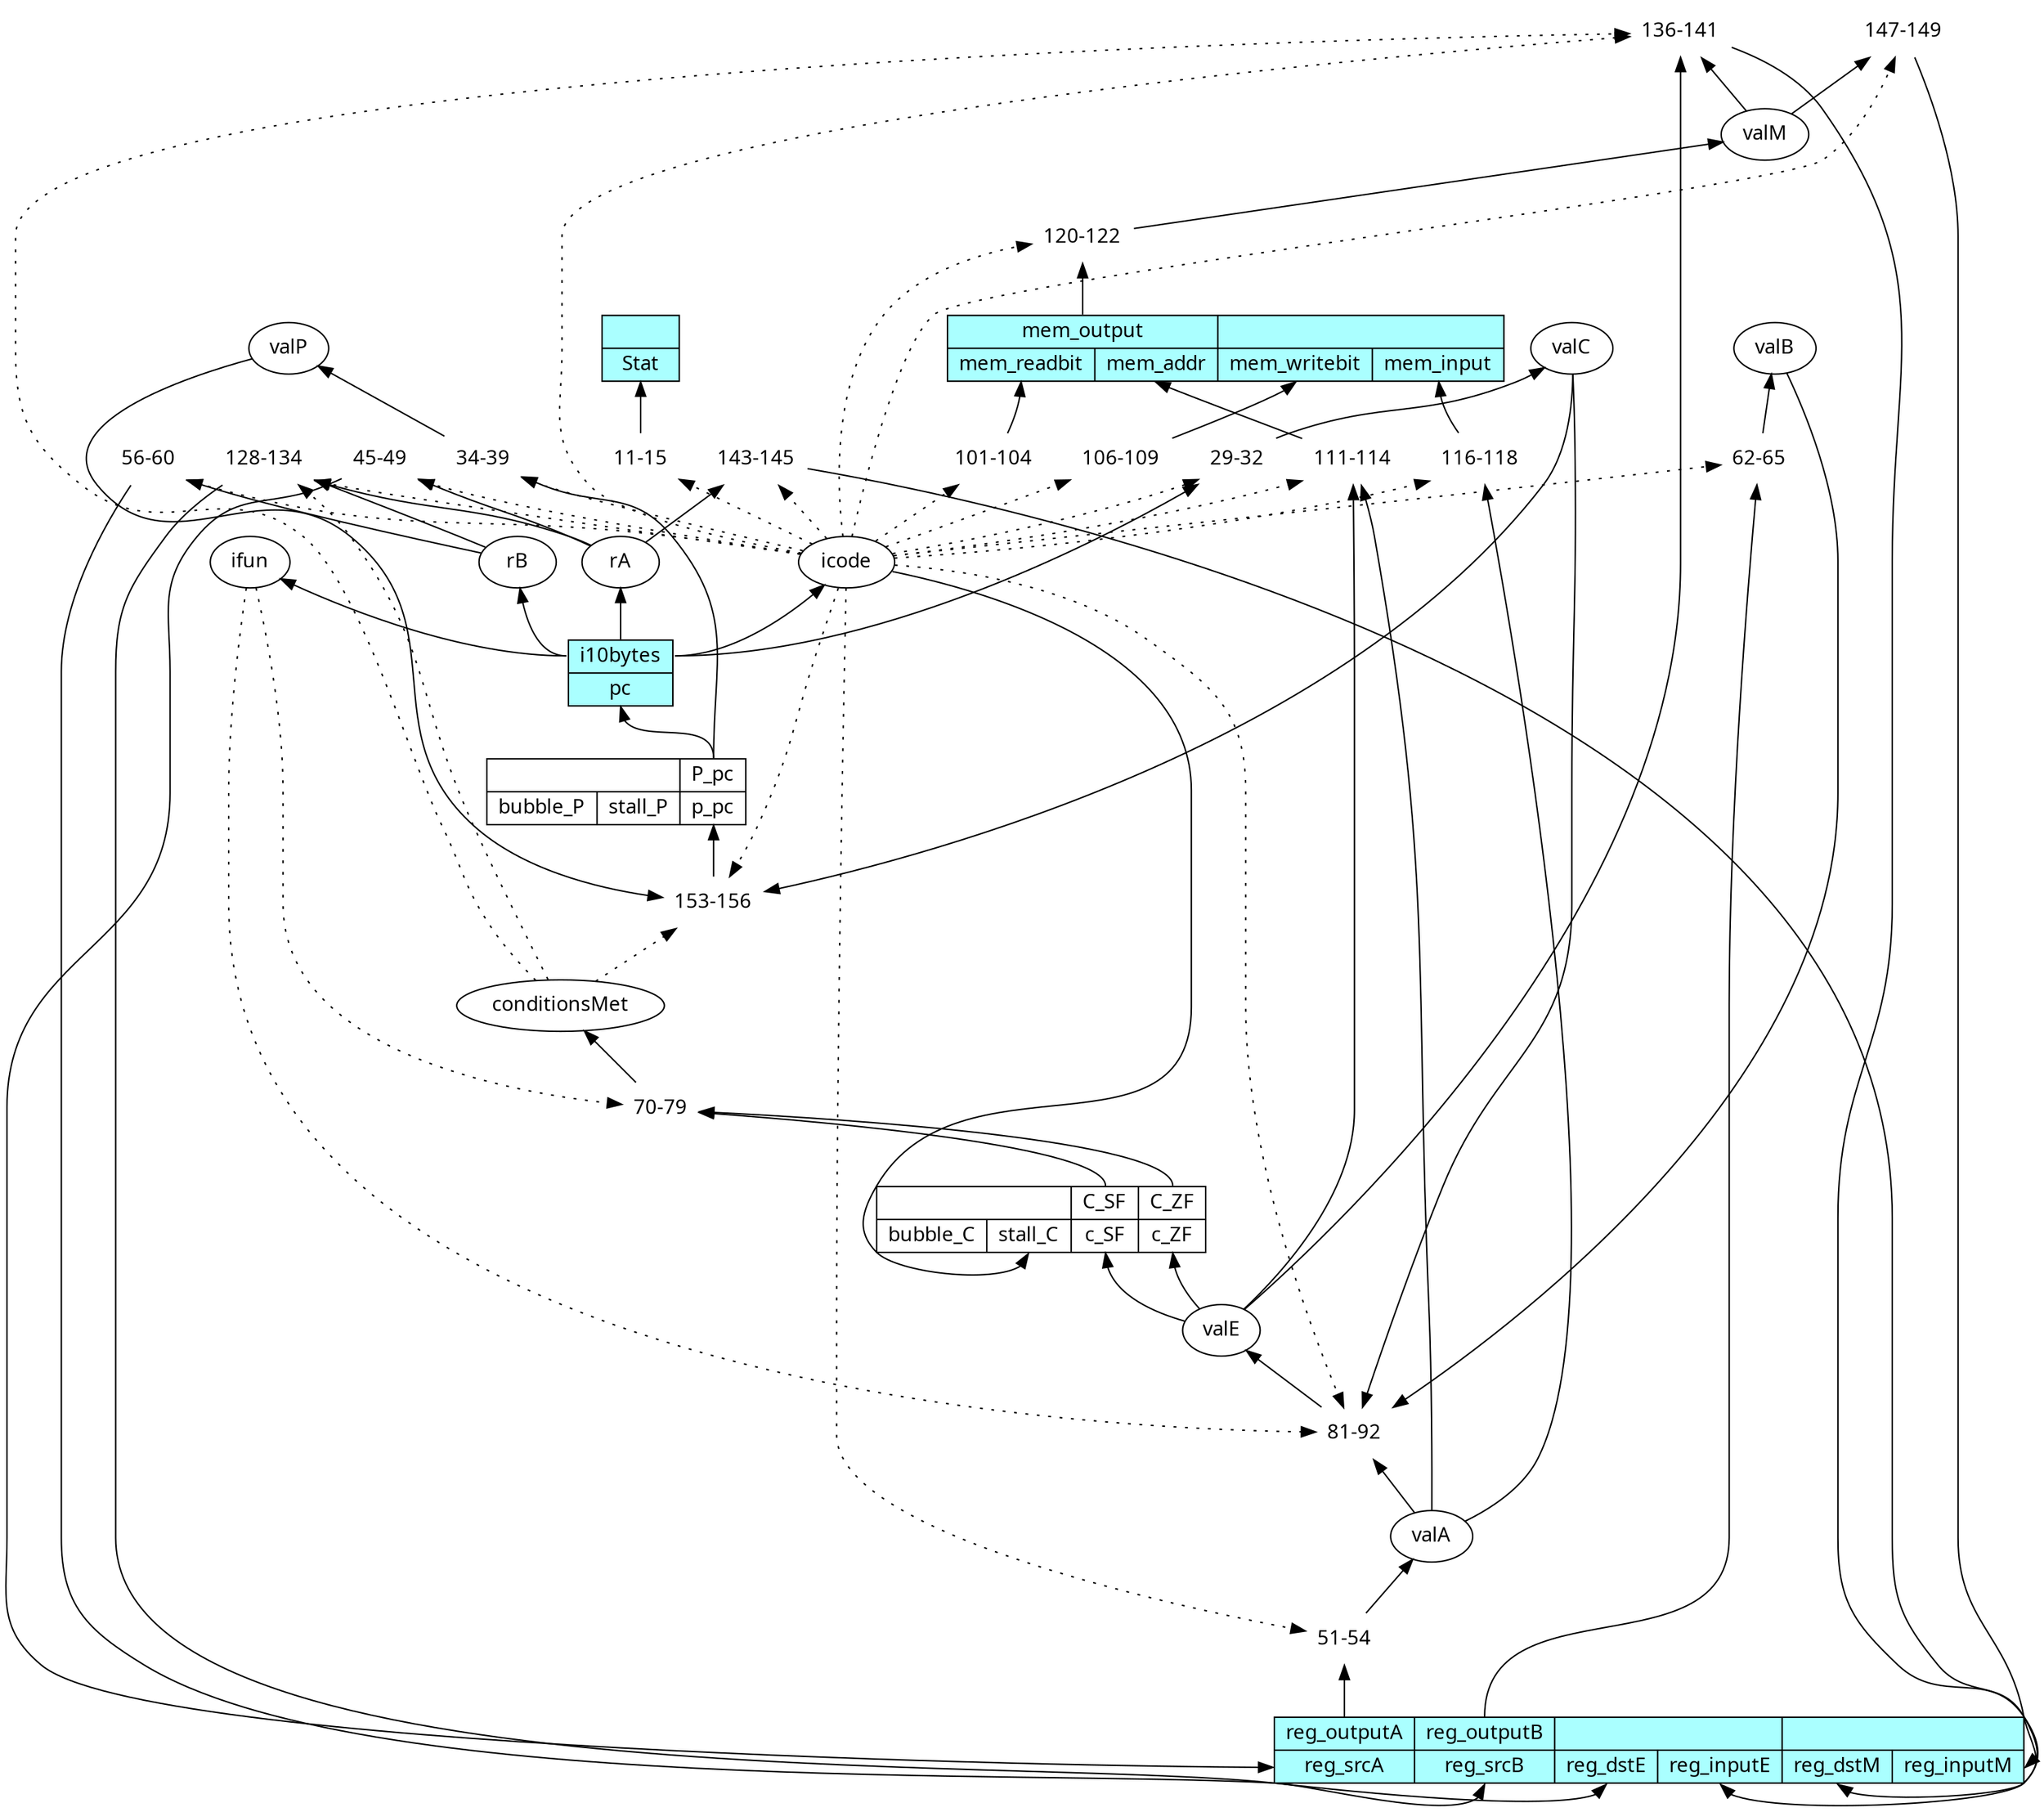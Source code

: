 digraph ir { // auto-generated HCL2 visualization via graphviz
    node [ fontname="sans-serif" ];
    rankdir=BT;
    ///////////////////////// builtin components ////////////////////////

    _regfile [shape="record" label="{<reg_outputA>reg_outputA|<reg_srcA>reg_srcA}|{<reg_outputB>reg_outputB|<reg_srcB>reg_srcB}|{|{<reg_dstE>reg_dstE|<reg_inputE>reg_inputE}}|{|{<reg_dstM>reg_dstM|<reg_inputM>reg_inputM}}" style="filled" fillcolor="#aaffff"];
    _datamem [shape="record" label="{<mem_output>mem_output|{<mem_readbit>mem_readbit|<mem_addr>mem_addr}}|{|{<mem_writebit>mem_writebit|<mem_input>mem_input}}" style="filled" fillcolor="#aaffff"];
    _instmem [shape="record" label="{<i10bytes>i10bytes|<pc>pc}" style="filled" fillcolor="#aaffff"];
    _status [shape="record" label="{|<Stat>Stat}" style="filled" fillcolor="#aaffff"];

    //////////////////////////// user code //////////////////////////////

_reg_P [shape="record" label="{|{<bubble_P>bubble_P|<stall_P>stall_P}}|{<P_pc>P_pc|<p_pc>p_pc}"];
_reg_C [shape="record" label="{|{<bubble_C>bubble_C|<stall_C>stall_C}}|{<C_SF>C_SF|<c_SF>c_SF}|{<C_ZF>C_ZF|<c_ZF>c_ZF}"];
    _op_Stat [shape="none" label="11-15"];
    _op_Stat -> _status:Stat;
    icode -> _op_Stat [style=dotted];
    _reg_P:P_pc -> _instmem:pc;
    _instmem:i10bytes -> icode;
    _instmem:i10bytes -> ifun;
    _instmem:i10bytes -> rA;
    _instmem:i10bytes -> rB;
    _op_valC [shape="none" label="29-32"];
    _op_valC -> valC;
    _instmem:i10bytes -> _op_valC;
    icode -> _op_valC [style=dotted];
    _op_valP [shape="none" label="34-39"];
    _op_valP -> valP;
    _reg_P:P_pc -> _op_valP;
    icode -> _op_valP [style=dotted];
    _op_reg_srcA [shape="none" label="45-49"];
    _op_reg_srcA -> _regfile:reg_srcA;
    rA -> _op_reg_srcA;
    icode -> _op_reg_srcA [style=dotted];
    _op_valA [shape="none" label="51-54"];
    _op_valA -> valA;
    _regfile:reg_outputA -> _op_valA;
    icode -> _op_valA [style=dotted];
    _op_reg_srcB [shape="none" label="56-60"];
    _op_reg_srcB -> _regfile:reg_srcB;
    rB -> _op_reg_srcB;
    icode -> _op_reg_srcB [style=dotted];
    _op_valB [shape="none" label="62-65"];
    _op_valB -> valB;
    _regfile:reg_outputB -> _op_valB;
    icode -> _op_valB [style=dotted];
    _op_conditionsMet [shape="none" label="70-79"];
    _op_conditionsMet -> conditionsMet;
    _reg_C:C_SF -> _op_conditionsMet;
    _reg_C:C_ZF -> _op_conditionsMet;
    ifun -> _op_conditionsMet [style=dotted];
    _op_valE [shape="none" label="81-92"];
    _op_valE -> valE;
    valC -> _op_valE;
    valA -> _op_valE;
    valB -> _op_valE;
    icode -> _op_valE [style=dotted];
    ifun -> _op_valE [style=dotted];
    icode -> _reg_C:stall_C;
    valE -> _reg_C:c_ZF;
    valE -> _reg_C:c_SF;
    _op_mem_readbit [shape="none" label="101-104"];
    _op_mem_readbit -> _datamem:mem_readbit;
    icode -> _op_mem_readbit [style=dotted];
    _op_mem_writebit [shape="none" label="106-109"];
    _op_mem_writebit -> _datamem:mem_writebit;
    icode -> _op_mem_writebit [style=dotted];
    _op_mem_addr [shape="none" label="111-114"];
    _op_mem_addr -> _datamem:mem_addr;
    valE -> _op_mem_addr;
    valA -> _op_mem_addr;
    icode -> _op_mem_addr [style=dotted];
    _op_mem_input [shape="none" label="116-118"];
    _op_mem_input -> _datamem:mem_input;
    valA -> _op_mem_input;
    icode -> _op_mem_input [style=dotted];
    _op_valM [shape="none" label="120-122"];
    _op_valM -> valM;
    _datamem:mem_output -> _op_valM;
    icode -> _op_valM [style=dotted];
    _op_reg_dstE [shape="none" label="128-134"];
    _op_reg_dstE -> _regfile:reg_dstE;
    rB -> _op_reg_dstE;
    rA -> _op_reg_dstE;
    conditionsMet -> _op_reg_dstE [style=dotted];
    icode -> _op_reg_dstE [style=dotted];
    _op_reg_inputE [shape="none" label="136-141"];
    _op_reg_inputE -> _regfile:reg_inputE;
    valE -> _op_reg_inputE;
    valM -> _op_reg_inputE;
    conditionsMet -> _op_reg_inputE [style=dotted];
    icode -> _op_reg_inputE [style=dotted];
    _op_reg_dstM [shape="none" label="143-145"];
    _op_reg_dstM -> _regfile:reg_dstM;
    rA -> _op_reg_dstM;
    icode -> _op_reg_dstM [style=dotted];
    _op_reg_inputM [shape="none" label="147-149"];
    _op_reg_inputM -> _regfile:reg_inputM;
    valM -> _op_reg_inputM;
    icode -> _op_reg_inputM [style=dotted];
    _op_p_pc [shape="none" label="153-156"];
    _op_p_pc -> _reg_P:p_pc;
    valC -> _op_p_pc;
    valP -> _op_p_pc;
    icode -> _op_p_pc [style=dotted];
    conditionsMet -> _op_p_pc [style=dotted];

}